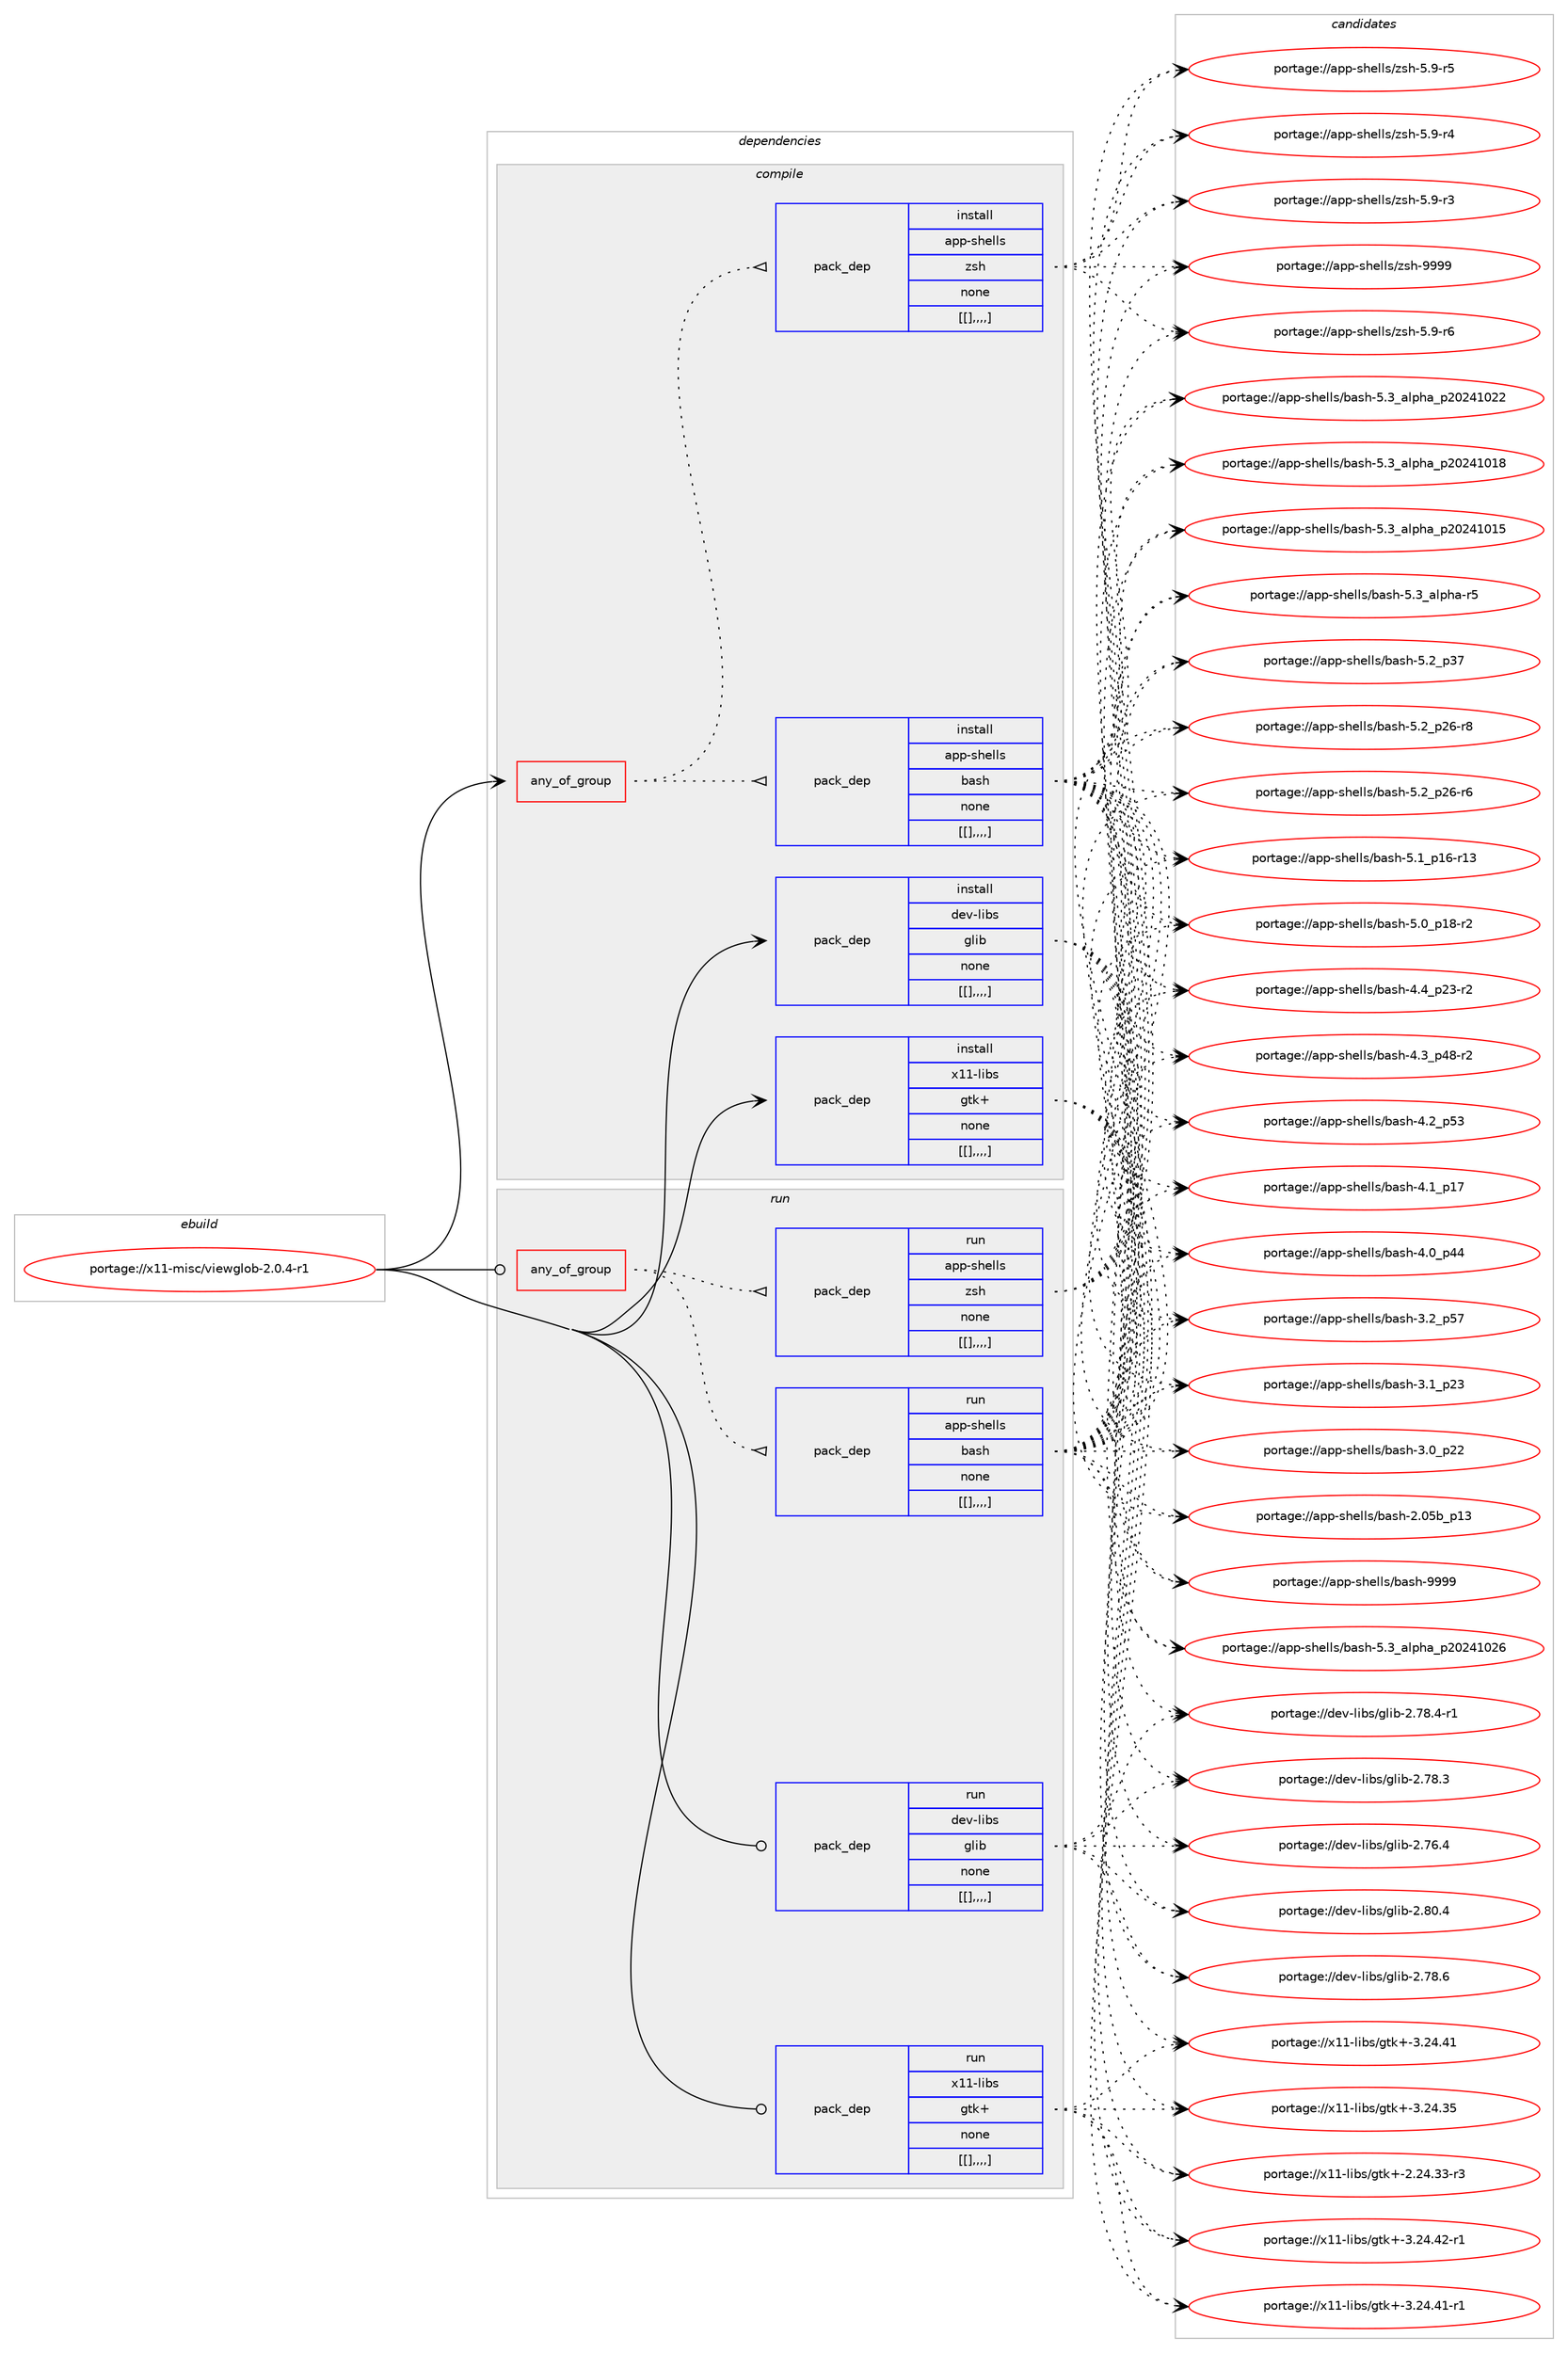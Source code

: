digraph prolog {

# *************
# Graph options
# *************

newrank=true;
concentrate=true;
compound=true;
graph [rankdir=LR,fontname=Helvetica,fontsize=10,ranksep=1.5];#, ranksep=2.5, nodesep=0.2];
edge  [arrowhead=vee];
node  [fontname=Helvetica,fontsize=10];

# **********
# The ebuild
# **********

subgraph cluster_leftcol {
color=gray;
label=<<i>ebuild</i>>;
id [label="portage://x11-misc/viewglob-2.0.4-r1", color=red, width=4, href="../x11-misc/viewglob-2.0.4-r1.svg"];
}

# ****************
# The dependencies
# ****************

subgraph cluster_midcol {
color=gray;
label=<<i>dependencies</i>>;
subgraph cluster_compile {
fillcolor="#eeeeee";
style=filled;
label=<<i>compile</i>>;
subgraph any3439 {
dependency487581 [label=<<TABLE BORDER="0" CELLBORDER="1" CELLSPACING="0" CELLPADDING="4"><TR><TD CELLPADDING="10">any_of_group</TD></TR></TABLE>>, shape=none, color=red];subgraph pack354055 {
dependency487607 [label=<<TABLE BORDER="0" CELLBORDER="1" CELLSPACING="0" CELLPADDING="4" WIDTH="220"><TR><TD ROWSPAN="6" CELLPADDING="30">pack_dep</TD></TR><TR><TD WIDTH="110">install</TD></TR><TR><TD>app-shells</TD></TR><TR><TD>bash</TD></TR><TR><TD>none</TD></TR><TR><TD>[[],,,,]</TD></TR></TABLE>>, shape=none, color=blue];
}
dependency487581:e -> dependency487607:w [weight=20,style="dotted",arrowhead="oinv"];
subgraph pack354091 {
dependency487625 [label=<<TABLE BORDER="0" CELLBORDER="1" CELLSPACING="0" CELLPADDING="4" WIDTH="220"><TR><TD ROWSPAN="6" CELLPADDING="30">pack_dep</TD></TR><TR><TD WIDTH="110">install</TD></TR><TR><TD>app-shells</TD></TR><TR><TD>zsh</TD></TR><TR><TD>none</TD></TR><TR><TD>[[],,,,]</TD></TR></TABLE>>, shape=none, color=blue];
}
dependency487581:e -> dependency487625:w [weight=20,style="dotted",arrowhead="oinv"];
}
id:e -> dependency487581:w [weight=20,style="solid",arrowhead="vee"];
subgraph pack354095 {
dependency487627 [label=<<TABLE BORDER="0" CELLBORDER="1" CELLSPACING="0" CELLPADDING="4" WIDTH="220"><TR><TD ROWSPAN="6" CELLPADDING="30">pack_dep</TD></TR><TR><TD WIDTH="110">install</TD></TR><TR><TD>dev-libs</TD></TR><TR><TD>glib</TD></TR><TR><TD>none</TD></TR><TR><TD>[[],,,,]</TD></TR></TABLE>>, shape=none, color=blue];
}
id:e -> dependency487627:w [weight=20,style="solid",arrowhead="vee"];
subgraph pack354111 {
dependency487665 [label=<<TABLE BORDER="0" CELLBORDER="1" CELLSPACING="0" CELLPADDING="4" WIDTH="220"><TR><TD ROWSPAN="6" CELLPADDING="30">pack_dep</TD></TR><TR><TD WIDTH="110">install</TD></TR><TR><TD>x11-libs</TD></TR><TR><TD>gtk+</TD></TR><TR><TD>none</TD></TR><TR><TD>[[],,,,]</TD></TR></TABLE>>, shape=none, color=blue];
}
id:e -> dependency487665:w [weight=20,style="solid",arrowhead="vee"];
}
subgraph cluster_compileandrun {
fillcolor="#eeeeee";
style=filled;
label=<<i>compile and run</i>>;
}
subgraph cluster_run {
fillcolor="#eeeeee";
style=filled;
label=<<i>run</i>>;
subgraph any3440 {
dependency487702 [label=<<TABLE BORDER="0" CELLBORDER="1" CELLSPACING="0" CELLPADDING="4"><TR><TD CELLPADDING="10">any_of_group</TD></TR></TABLE>>, shape=none, color=red];subgraph pack354160 {
dependency487705 [label=<<TABLE BORDER="0" CELLBORDER="1" CELLSPACING="0" CELLPADDING="4" WIDTH="220"><TR><TD ROWSPAN="6" CELLPADDING="30">pack_dep</TD></TR><TR><TD WIDTH="110">run</TD></TR><TR><TD>app-shells</TD></TR><TR><TD>bash</TD></TR><TR><TD>none</TD></TR><TR><TD>[[],,,,]</TD></TR></TABLE>>, shape=none, color=blue];
}
dependency487702:e -> dependency487705:w [weight=20,style="dotted",arrowhead="oinv"];
subgraph pack354166 {
dependency487751 [label=<<TABLE BORDER="0" CELLBORDER="1" CELLSPACING="0" CELLPADDING="4" WIDTH="220"><TR><TD ROWSPAN="6" CELLPADDING="30">pack_dep</TD></TR><TR><TD WIDTH="110">run</TD></TR><TR><TD>app-shells</TD></TR><TR><TD>zsh</TD></TR><TR><TD>none</TD></TR><TR><TD>[[],,,,]</TD></TR></TABLE>>, shape=none, color=blue];
}
dependency487702:e -> dependency487751:w [weight=20,style="dotted",arrowhead="oinv"];
}
id:e -> dependency487702:w [weight=20,style="solid",arrowhead="odot"];
subgraph pack354208 {
dependency487792 [label=<<TABLE BORDER="0" CELLBORDER="1" CELLSPACING="0" CELLPADDING="4" WIDTH="220"><TR><TD ROWSPAN="6" CELLPADDING="30">pack_dep</TD></TR><TR><TD WIDTH="110">run</TD></TR><TR><TD>dev-libs</TD></TR><TR><TD>glib</TD></TR><TR><TD>none</TD></TR><TR><TD>[[],,,,]</TD></TR></TABLE>>, shape=none, color=blue];
}
id:e -> dependency487792:w [weight=20,style="solid",arrowhead="odot"];
subgraph pack354252 {
dependency487826 [label=<<TABLE BORDER="0" CELLBORDER="1" CELLSPACING="0" CELLPADDING="4" WIDTH="220"><TR><TD ROWSPAN="6" CELLPADDING="30">pack_dep</TD></TR><TR><TD WIDTH="110">run</TD></TR><TR><TD>x11-libs</TD></TR><TR><TD>gtk+</TD></TR><TR><TD>none</TD></TR><TR><TD>[[],,,,]</TD></TR></TABLE>>, shape=none, color=blue];
}
id:e -> dependency487826:w [weight=20,style="solid",arrowhead="odot"];
}
}

# **************
# The candidates
# **************

subgraph cluster_choices {
rank=same;
color=gray;
label=<<i>candidates</i>>;

subgraph choice353798 {
color=black;
nodesep=1;
choice97112112451151041011081081154798971151044557575757 [label="portage://app-shells/bash-9999", color=red, width=4,href="../app-shells/bash-9999.svg"];
choice971121124511510410110810811547989711510445534651959710811210497951125048505249485054 [label="portage://app-shells/bash-5.3_alpha_p20241026", color=red, width=4,href="../app-shells/bash-5.3_alpha_p20241026.svg"];
choice971121124511510410110810811547989711510445534651959710811210497951125048505249485050 [label="portage://app-shells/bash-5.3_alpha_p20241022", color=red, width=4,href="../app-shells/bash-5.3_alpha_p20241022.svg"];
choice971121124511510410110810811547989711510445534651959710811210497951125048505249484956 [label="portage://app-shells/bash-5.3_alpha_p20241018", color=red, width=4,href="../app-shells/bash-5.3_alpha_p20241018.svg"];
choice971121124511510410110810811547989711510445534651959710811210497951125048505249484953 [label="portage://app-shells/bash-5.3_alpha_p20241015", color=red, width=4,href="../app-shells/bash-5.3_alpha_p20241015.svg"];
choice9711211245115104101108108115479897115104455346519597108112104974511453 [label="portage://app-shells/bash-5.3_alpha-r5", color=red, width=4,href="../app-shells/bash-5.3_alpha-r5.svg"];
choice971121124511510410110810811547989711510445534650951125155 [label="portage://app-shells/bash-5.2_p37", color=red, width=4,href="../app-shells/bash-5.2_p37.svg"];
choice9711211245115104101108108115479897115104455346509511250544511456 [label="portage://app-shells/bash-5.2_p26-r8", color=red, width=4,href="../app-shells/bash-5.2_p26-r8.svg"];
choice9711211245115104101108108115479897115104455346509511250544511454 [label="portage://app-shells/bash-5.2_p26-r6", color=red, width=4,href="../app-shells/bash-5.2_p26-r6.svg"];
choice971121124511510410110810811547989711510445534649951124954451144951 [label="portage://app-shells/bash-5.1_p16-r13", color=red, width=4,href="../app-shells/bash-5.1_p16-r13.svg"];
choice9711211245115104101108108115479897115104455346489511249564511450 [label="portage://app-shells/bash-5.0_p18-r2", color=red, width=4,href="../app-shells/bash-5.0_p18-r2.svg"];
choice9711211245115104101108108115479897115104455246529511250514511450 [label="portage://app-shells/bash-4.4_p23-r2", color=red, width=4,href="../app-shells/bash-4.4_p23-r2.svg"];
choice9711211245115104101108108115479897115104455246519511252564511450 [label="portage://app-shells/bash-4.3_p48-r2", color=red, width=4,href="../app-shells/bash-4.3_p48-r2.svg"];
choice971121124511510410110810811547989711510445524650951125351 [label="portage://app-shells/bash-4.2_p53", color=red, width=4,href="../app-shells/bash-4.2_p53.svg"];
choice971121124511510410110810811547989711510445524649951124955 [label="portage://app-shells/bash-4.1_p17", color=red, width=4,href="../app-shells/bash-4.1_p17.svg"];
choice971121124511510410110810811547989711510445524648951125252 [label="portage://app-shells/bash-4.0_p44", color=red, width=4,href="../app-shells/bash-4.0_p44.svg"];
choice971121124511510410110810811547989711510445514650951125355 [label="portage://app-shells/bash-3.2_p57", color=red, width=4,href="../app-shells/bash-3.2_p57.svg"];
choice971121124511510410110810811547989711510445514649951125051 [label="portage://app-shells/bash-3.1_p23", color=red, width=4,href="../app-shells/bash-3.1_p23.svg"];
choice971121124511510410110810811547989711510445514648951125050 [label="portage://app-shells/bash-3.0_p22", color=red, width=4,href="../app-shells/bash-3.0_p22.svg"];
choice9711211245115104101108108115479897115104455046485398951124951 [label="portage://app-shells/bash-2.05b_p13", color=red, width=4,href="../app-shells/bash-2.05b_p13.svg"];
dependency487607:e -> choice97112112451151041011081081154798971151044557575757:w [style=dotted,weight="100"];
dependency487607:e -> choice971121124511510410110810811547989711510445534651959710811210497951125048505249485054:w [style=dotted,weight="100"];
dependency487607:e -> choice971121124511510410110810811547989711510445534651959710811210497951125048505249485050:w [style=dotted,weight="100"];
dependency487607:e -> choice971121124511510410110810811547989711510445534651959710811210497951125048505249484956:w [style=dotted,weight="100"];
dependency487607:e -> choice971121124511510410110810811547989711510445534651959710811210497951125048505249484953:w [style=dotted,weight="100"];
dependency487607:e -> choice9711211245115104101108108115479897115104455346519597108112104974511453:w [style=dotted,weight="100"];
dependency487607:e -> choice971121124511510410110810811547989711510445534650951125155:w [style=dotted,weight="100"];
dependency487607:e -> choice9711211245115104101108108115479897115104455346509511250544511456:w [style=dotted,weight="100"];
dependency487607:e -> choice9711211245115104101108108115479897115104455346509511250544511454:w [style=dotted,weight="100"];
dependency487607:e -> choice971121124511510410110810811547989711510445534649951124954451144951:w [style=dotted,weight="100"];
dependency487607:e -> choice9711211245115104101108108115479897115104455346489511249564511450:w [style=dotted,weight="100"];
dependency487607:e -> choice9711211245115104101108108115479897115104455246529511250514511450:w [style=dotted,weight="100"];
dependency487607:e -> choice9711211245115104101108108115479897115104455246519511252564511450:w [style=dotted,weight="100"];
dependency487607:e -> choice971121124511510410110810811547989711510445524650951125351:w [style=dotted,weight="100"];
dependency487607:e -> choice971121124511510410110810811547989711510445524649951124955:w [style=dotted,weight="100"];
dependency487607:e -> choice971121124511510410110810811547989711510445524648951125252:w [style=dotted,weight="100"];
dependency487607:e -> choice971121124511510410110810811547989711510445514650951125355:w [style=dotted,weight="100"];
dependency487607:e -> choice971121124511510410110810811547989711510445514649951125051:w [style=dotted,weight="100"];
dependency487607:e -> choice971121124511510410110810811547989711510445514648951125050:w [style=dotted,weight="100"];
dependency487607:e -> choice9711211245115104101108108115479897115104455046485398951124951:w [style=dotted,weight="100"];
}
subgraph choice353818 {
color=black;
nodesep=1;
choice9711211245115104101108108115471221151044557575757 [label="portage://app-shells/zsh-9999", color=red, width=4,href="../app-shells/zsh-9999.svg"];
choice971121124511510410110810811547122115104455346574511454 [label="portage://app-shells/zsh-5.9-r6", color=red, width=4,href="../app-shells/zsh-5.9-r6.svg"];
choice971121124511510410110810811547122115104455346574511453 [label="portage://app-shells/zsh-5.9-r5", color=red, width=4,href="../app-shells/zsh-5.9-r5.svg"];
choice971121124511510410110810811547122115104455346574511452 [label="portage://app-shells/zsh-5.9-r4", color=red, width=4,href="../app-shells/zsh-5.9-r4.svg"];
choice971121124511510410110810811547122115104455346574511451 [label="portage://app-shells/zsh-5.9-r3", color=red, width=4,href="../app-shells/zsh-5.9-r3.svg"];
dependency487625:e -> choice9711211245115104101108108115471221151044557575757:w [style=dotted,weight="100"];
dependency487625:e -> choice971121124511510410110810811547122115104455346574511454:w [style=dotted,weight="100"];
dependency487625:e -> choice971121124511510410110810811547122115104455346574511453:w [style=dotted,weight="100"];
dependency487625:e -> choice971121124511510410110810811547122115104455346574511452:w [style=dotted,weight="100"];
dependency487625:e -> choice971121124511510410110810811547122115104455346574511451:w [style=dotted,weight="100"];
}
subgraph choice353828 {
color=black;
nodesep=1;
choice1001011184510810598115471031081059845504656484652 [label="portage://dev-libs/glib-2.80.4", color=red, width=4,href="../dev-libs/glib-2.80.4.svg"];
choice1001011184510810598115471031081059845504655564654 [label="portage://dev-libs/glib-2.78.6", color=red, width=4,href="../dev-libs/glib-2.78.6.svg"];
choice10010111845108105981154710310810598455046555646524511449 [label="portage://dev-libs/glib-2.78.4-r1", color=red, width=4,href="../dev-libs/glib-2.78.4-r1.svg"];
choice1001011184510810598115471031081059845504655564651 [label="portage://dev-libs/glib-2.78.3", color=red, width=4,href="../dev-libs/glib-2.78.3.svg"];
choice1001011184510810598115471031081059845504655544652 [label="portage://dev-libs/glib-2.76.4", color=red, width=4,href="../dev-libs/glib-2.76.4.svg"];
dependency487627:e -> choice1001011184510810598115471031081059845504656484652:w [style=dotted,weight="100"];
dependency487627:e -> choice1001011184510810598115471031081059845504655564654:w [style=dotted,weight="100"];
dependency487627:e -> choice10010111845108105981154710310810598455046555646524511449:w [style=dotted,weight="100"];
dependency487627:e -> choice1001011184510810598115471031081059845504655564651:w [style=dotted,weight="100"];
dependency487627:e -> choice1001011184510810598115471031081059845504655544652:w [style=dotted,weight="100"];
}
subgraph choice353831 {
color=black;
nodesep=1;
choice12049494510810598115471031161074345514650524652504511449 [label="portage://x11-libs/gtk+-3.24.42-r1", color=red, width=4,href="../x11-libs/gtk+-3.24.42-r1.svg"];
choice12049494510810598115471031161074345514650524652494511449 [label="portage://x11-libs/gtk+-3.24.41-r1", color=red, width=4,href="../x11-libs/gtk+-3.24.41-r1.svg"];
choice1204949451081059811547103116107434551465052465249 [label="portage://x11-libs/gtk+-3.24.41", color=red, width=4,href="../x11-libs/gtk+-3.24.41.svg"];
choice1204949451081059811547103116107434551465052465153 [label="portage://x11-libs/gtk+-3.24.35", color=red, width=4,href="../x11-libs/gtk+-3.24.35.svg"];
choice12049494510810598115471031161074345504650524651514511451 [label="portage://x11-libs/gtk+-2.24.33-r3", color=red, width=4,href="../x11-libs/gtk+-2.24.33-r3.svg"];
dependency487665:e -> choice12049494510810598115471031161074345514650524652504511449:w [style=dotted,weight="100"];
dependency487665:e -> choice12049494510810598115471031161074345514650524652494511449:w [style=dotted,weight="100"];
dependency487665:e -> choice1204949451081059811547103116107434551465052465249:w [style=dotted,weight="100"];
dependency487665:e -> choice1204949451081059811547103116107434551465052465153:w [style=dotted,weight="100"];
dependency487665:e -> choice12049494510810598115471031161074345504650524651514511451:w [style=dotted,weight="100"];
}
subgraph choice353853 {
color=black;
nodesep=1;
choice97112112451151041011081081154798971151044557575757 [label="portage://app-shells/bash-9999", color=red, width=4,href="../app-shells/bash-9999.svg"];
choice971121124511510410110810811547989711510445534651959710811210497951125048505249485054 [label="portage://app-shells/bash-5.3_alpha_p20241026", color=red, width=4,href="../app-shells/bash-5.3_alpha_p20241026.svg"];
choice971121124511510410110810811547989711510445534651959710811210497951125048505249485050 [label="portage://app-shells/bash-5.3_alpha_p20241022", color=red, width=4,href="../app-shells/bash-5.3_alpha_p20241022.svg"];
choice971121124511510410110810811547989711510445534651959710811210497951125048505249484956 [label="portage://app-shells/bash-5.3_alpha_p20241018", color=red, width=4,href="../app-shells/bash-5.3_alpha_p20241018.svg"];
choice971121124511510410110810811547989711510445534651959710811210497951125048505249484953 [label="portage://app-shells/bash-5.3_alpha_p20241015", color=red, width=4,href="../app-shells/bash-5.3_alpha_p20241015.svg"];
choice9711211245115104101108108115479897115104455346519597108112104974511453 [label="portage://app-shells/bash-5.3_alpha-r5", color=red, width=4,href="../app-shells/bash-5.3_alpha-r5.svg"];
choice971121124511510410110810811547989711510445534650951125155 [label="portage://app-shells/bash-5.2_p37", color=red, width=4,href="../app-shells/bash-5.2_p37.svg"];
choice9711211245115104101108108115479897115104455346509511250544511456 [label="portage://app-shells/bash-5.2_p26-r8", color=red, width=4,href="../app-shells/bash-5.2_p26-r8.svg"];
choice9711211245115104101108108115479897115104455346509511250544511454 [label="portage://app-shells/bash-5.2_p26-r6", color=red, width=4,href="../app-shells/bash-5.2_p26-r6.svg"];
choice971121124511510410110810811547989711510445534649951124954451144951 [label="portage://app-shells/bash-5.1_p16-r13", color=red, width=4,href="../app-shells/bash-5.1_p16-r13.svg"];
choice9711211245115104101108108115479897115104455346489511249564511450 [label="portage://app-shells/bash-5.0_p18-r2", color=red, width=4,href="../app-shells/bash-5.0_p18-r2.svg"];
choice9711211245115104101108108115479897115104455246529511250514511450 [label="portage://app-shells/bash-4.4_p23-r2", color=red, width=4,href="../app-shells/bash-4.4_p23-r2.svg"];
choice9711211245115104101108108115479897115104455246519511252564511450 [label="portage://app-shells/bash-4.3_p48-r2", color=red, width=4,href="../app-shells/bash-4.3_p48-r2.svg"];
choice971121124511510410110810811547989711510445524650951125351 [label="portage://app-shells/bash-4.2_p53", color=red, width=4,href="../app-shells/bash-4.2_p53.svg"];
choice971121124511510410110810811547989711510445524649951124955 [label="portage://app-shells/bash-4.1_p17", color=red, width=4,href="../app-shells/bash-4.1_p17.svg"];
choice971121124511510410110810811547989711510445524648951125252 [label="portage://app-shells/bash-4.0_p44", color=red, width=4,href="../app-shells/bash-4.0_p44.svg"];
choice971121124511510410110810811547989711510445514650951125355 [label="portage://app-shells/bash-3.2_p57", color=red, width=4,href="../app-shells/bash-3.2_p57.svg"];
choice971121124511510410110810811547989711510445514649951125051 [label="portage://app-shells/bash-3.1_p23", color=red, width=4,href="../app-shells/bash-3.1_p23.svg"];
choice971121124511510410110810811547989711510445514648951125050 [label="portage://app-shells/bash-3.0_p22", color=red, width=4,href="../app-shells/bash-3.0_p22.svg"];
choice9711211245115104101108108115479897115104455046485398951124951 [label="portage://app-shells/bash-2.05b_p13", color=red, width=4,href="../app-shells/bash-2.05b_p13.svg"];
dependency487705:e -> choice97112112451151041011081081154798971151044557575757:w [style=dotted,weight="100"];
dependency487705:e -> choice971121124511510410110810811547989711510445534651959710811210497951125048505249485054:w [style=dotted,weight="100"];
dependency487705:e -> choice971121124511510410110810811547989711510445534651959710811210497951125048505249485050:w [style=dotted,weight="100"];
dependency487705:e -> choice971121124511510410110810811547989711510445534651959710811210497951125048505249484956:w [style=dotted,weight="100"];
dependency487705:e -> choice971121124511510410110810811547989711510445534651959710811210497951125048505249484953:w [style=dotted,weight="100"];
dependency487705:e -> choice9711211245115104101108108115479897115104455346519597108112104974511453:w [style=dotted,weight="100"];
dependency487705:e -> choice971121124511510410110810811547989711510445534650951125155:w [style=dotted,weight="100"];
dependency487705:e -> choice9711211245115104101108108115479897115104455346509511250544511456:w [style=dotted,weight="100"];
dependency487705:e -> choice9711211245115104101108108115479897115104455346509511250544511454:w [style=dotted,weight="100"];
dependency487705:e -> choice971121124511510410110810811547989711510445534649951124954451144951:w [style=dotted,weight="100"];
dependency487705:e -> choice9711211245115104101108108115479897115104455346489511249564511450:w [style=dotted,weight="100"];
dependency487705:e -> choice9711211245115104101108108115479897115104455246529511250514511450:w [style=dotted,weight="100"];
dependency487705:e -> choice9711211245115104101108108115479897115104455246519511252564511450:w [style=dotted,weight="100"];
dependency487705:e -> choice971121124511510410110810811547989711510445524650951125351:w [style=dotted,weight="100"];
dependency487705:e -> choice971121124511510410110810811547989711510445524649951124955:w [style=dotted,weight="100"];
dependency487705:e -> choice971121124511510410110810811547989711510445524648951125252:w [style=dotted,weight="100"];
dependency487705:e -> choice971121124511510410110810811547989711510445514650951125355:w [style=dotted,weight="100"];
dependency487705:e -> choice971121124511510410110810811547989711510445514649951125051:w [style=dotted,weight="100"];
dependency487705:e -> choice971121124511510410110810811547989711510445514648951125050:w [style=dotted,weight="100"];
dependency487705:e -> choice9711211245115104101108108115479897115104455046485398951124951:w [style=dotted,weight="100"];
}
subgraph choice353887 {
color=black;
nodesep=1;
choice9711211245115104101108108115471221151044557575757 [label="portage://app-shells/zsh-9999", color=red, width=4,href="../app-shells/zsh-9999.svg"];
choice971121124511510410110810811547122115104455346574511454 [label="portage://app-shells/zsh-5.9-r6", color=red, width=4,href="../app-shells/zsh-5.9-r6.svg"];
choice971121124511510410110810811547122115104455346574511453 [label="portage://app-shells/zsh-5.9-r5", color=red, width=4,href="../app-shells/zsh-5.9-r5.svg"];
choice971121124511510410110810811547122115104455346574511452 [label="portage://app-shells/zsh-5.9-r4", color=red, width=4,href="../app-shells/zsh-5.9-r4.svg"];
choice971121124511510410110810811547122115104455346574511451 [label="portage://app-shells/zsh-5.9-r3", color=red, width=4,href="../app-shells/zsh-5.9-r3.svg"];
dependency487751:e -> choice9711211245115104101108108115471221151044557575757:w [style=dotted,weight="100"];
dependency487751:e -> choice971121124511510410110810811547122115104455346574511454:w [style=dotted,weight="100"];
dependency487751:e -> choice971121124511510410110810811547122115104455346574511453:w [style=dotted,weight="100"];
dependency487751:e -> choice971121124511510410110810811547122115104455346574511452:w [style=dotted,weight="100"];
dependency487751:e -> choice971121124511510410110810811547122115104455346574511451:w [style=dotted,weight="100"];
}
subgraph choice353892 {
color=black;
nodesep=1;
choice1001011184510810598115471031081059845504656484652 [label="portage://dev-libs/glib-2.80.4", color=red, width=4,href="../dev-libs/glib-2.80.4.svg"];
choice1001011184510810598115471031081059845504655564654 [label="portage://dev-libs/glib-2.78.6", color=red, width=4,href="../dev-libs/glib-2.78.6.svg"];
choice10010111845108105981154710310810598455046555646524511449 [label="portage://dev-libs/glib-2.78.4-r1", color=red, width=4,href="../dev-libs/glib-2.78.4-r1.svg"];
choice1001011184510810598115471031081059845504655564651 [label="portage://dev-libs/glib-2.78.3", color=red, width=4,href="../dev-libs/glib-2.78.3.svg"];
choice1001011184510810598115471031081059845504655544652 [label="portage://dev-libs/glib-2.76.4", color=red, width=4,href="../dev-libs/glib-2.76.4.svg"];
dependency487792:e -> choice1001011184510810598115471031081059845504656484652:w [style=dotted,weight="100"];
dependency487792:e -> choice1001011184510810598115471031081059845504655564654:w [style=dotted,weight="100"];
dependency487792:e -> choice10010111845108105981154710310810598455046555646524511449:w [style=dotted,weight="100"];
dependency487792:e -> choice1001011184510810598115471031081059845504655564651:w [style=dotted,weight="100"];
dependency487792:e -> choice1001011184510810598115471031081059845504655544652:w [style=dotted,weight="100"];
}
subgraph choice353896 {
color=black;
nodesep=1;
choice12049494510810598115471031161074345514650524652504511449 [label="portage://x11-libs/gtk+-3.24.42-r1", color=red, width=4,href="../x11-libs/gtk+-3.24.42-r1.svg"];
choice12049494510810598115471031161074345514650524652494511449 [label="portage://x11-libs/gtk+-3.24.41-r1", color=red, width=4,href="../x11-libs/gtk+-3.24.41-r1.svg"];
choice1204949451081059811547103116107434551465052465249 [label="portage://x11-libs/gtk+-3.24.41", color=red, width=4,href="../x11-libs/gtk+-3.24.41.svg"];
choice1204949451081059811547103116107434551465052465153 [label="portage://x11-libs/gtk+-3.24.35", color=red, width=4,href="../x11-libs/gtk+-3.24.35.svg"];
choice12049494510810598115471031161074345504650524651514511451 [label="portage://x11-libs/gtk+-2.24.33-r3", color=red, width=4,href="../x11-libs/gtk+-2.24.33-r3.svg"];
dependency487826:e -> choice12049494510810598115471031161074345514650524652504511449:w [style=dotted,weight="100"];
dependency487826:e -> choice12049494510810598115471031161074345514650524652494511449:w [style=dotted,weight="100"];
dependency487826:e -> choice1204949451081059811547103116107434551465052465249:w [style=dotted,weight="100"];
dependency487826:e -> choice1204949451081059811547103116107434551465052465153:w [style=dotted,weight="100"];
dependency487826:e -> choice12049494510810598115471031161074345504650524651514511451:w [style=dotted,weight="100"];
}
}

}
